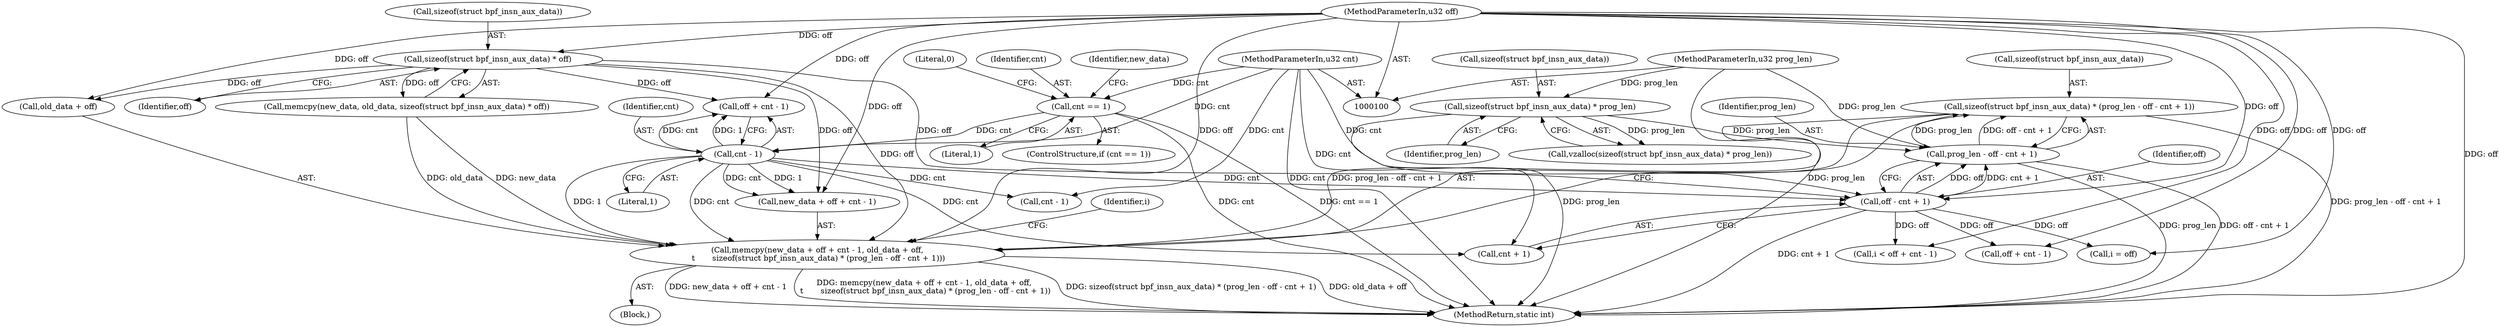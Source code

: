 digraph "0_linux_c131187db2d3fa2f8bf32fdf4e9a4ef805168467@API" {
"1000151" [label="(Call,sizeof(struct bpf_insn_aux_data) * (prog_len - off - cnt + 1))"];
"1000154" [label="(Call,prog_len - off - cnt + 1)"];
"1000123" [label="(Call,sizeof(struct bpf_insn_aux_data) * prog_len)"];
"1000102" [label="(MethodParameterIn,u32 prog_len)"];
"1000156" [label="(Call,off - cnt + 1)"];
"1000103" [label="(MethodParameterIn,u32 off)"];
"1000136" [label="(Call,sizeof(struct bpf_insn_aux_data) * off)"];
"1000145" [label="(Call,cnt - 1)"];
"1000115" [label="(Call,cnt == 1)"];
"1000104" [label="(MethodParameterIn,u32 cnt)"];
"1000140" [label="(Call,memcpy(new_data + off + cnt - 1, old_data + off,\n \t       sizeof(struct bpf_insn_aux_data) * (prog_len - off - cnt + 1)))"];
"1000157" [label="(Identifier,off)"];
"1000154" [label="(Call,prog_len - off - cnt + 1)"];
"1000141" [label="(Call,new_data + off + cnt - 1)"];
"1000162" [label="(Call,i = off)"];
"1000117" [label="(Literal,1)"];
"1000119" [label="(Literal,0)"];
"1000105" [label="(Block,)"];
"1000140" [label="(Call,memcpy(new_data + off + cnt - 1, old_data + off,\n \t       sizeof(struct bpf_insn_aux_data) * (prog_len - off - cnt + 1)))"];
"1000156" [label="(Call,off - cnt + 1)"];
"1000103" [label="(MethodParameterIn,u32 off)"];
"1000115" [label="(Call,cnt == 1)"];
"1000123" [label="(Call,sizeof(struct bpf_insn_aux_data) * prog_len)"];
"1000163" [label="(Identifier,i)"];
"1000155" [label="(Identifier,prog_len)"];
"1000136" [label="(Call,sizeof(struct bpf_insn_aux_data) * off)"];
"1000151" [label="(Call,sizeof(struct bpf_insn_aux_data) * (prog_len - off - cnt + 1))"];
"1000147" [label="(Literal,1)"];
"1000169" [label="(Call,cnt - 1)"];
"1000165" [label="(Call,i < off + cnt - 1)"];
"1000133" [label="(Call,memcpy(new_data, old_data, sizeof(struct bpf_insn_aux_data) * off))"];
"1000145" [label="(Call,cnt - 1)"];
"1000122" [label="(Call,vzalloc(sizeof(struct bpf_insn_aux_data) * prog_len))"];
"1000104" [label="(MethodParameterIn,u32 cnt)"];
"1000152" [label="(Call,sizeof(struct bpf_insn_aux_data))"];
"1000126" [label="(Identifier,prog_len)"];
"1000102" [label="(MethodParameterIn,u32 prog_len)"];
"1000158" [label="(Call,cnt + 1)"];
"1000116" [label="(Identifier,cnt)"];
"1000139" [label="(Identifier,off)"];
"1000167" [label="(Call,off + cnt - 1)"];
"1000137" [label="(Call,sizeof(struct bpf_insn_aux_data))"];
"1000148" [label="(Call,old_data + off)"];
"1000114" [label="(ControlStructure,if (cnt == 1))"];
"1000146" [label="(Identifier,cnt)"];
"1000143" [label="(Call,off + cnt - 1)"];
"1000121" [label="(Identifier,new_data)"];
"1000190" [label="(MethodReturn,static int)"];
"1000124" [label="(Call,sizeof(struct bpf_insn_aux_data))"];
"1000151" -> "1000140"  [label="AST: "];
"1000151" -> "1000154"  [label="CFG: "];
"1000152" -> "1000151"  [label="AST: "];
"1000154" -> "1000151"  [label="AST: "];
"1000140" -> "1000151"  [label="CFG: "];
"1000151" -> "1000190"  [label="DDG: prog_len - off - cnt + 1"];
"1000151" -> "1000140"  [label="DDG: prog_len - off - cnt + 1"];
"1000154" -> "1000151"  [label="DDG: prog_len"];
"1000154" -> "1000151"  [label="DDG: off - cnt + 1"];
"1000154" -> "1000156"  [label="CFG: "];
"1000155" -> "1000154"  [label="AST: "];
"1000156" -> "1000154"  [label="AST: "];
"1000154" -> "1000190"  [label="DDG: prog_len"];
"1000154" -> "1000190"  [label="DDG: off - cnt + 1"];
"1000123" -> "1000154"  [label="DDG: prog_len"];
"1000102" -> "1000154"  [label="DDG: prog_len"];
"1000156" -> "1000154"  [label="DDG: off"];
"1000156" -> "1000154"  [label="DDG: cnt + 1"];
"1000123" -> "1000122"  [label="AST: "];
"1000123" -> "1000126"  [label="CFG: "];
"1000124" -> "1000123"  [label="AST: "];
"1000126" -> "1000123"  [label="AST: "];
"1000122" -> "1000123"  [label="CFG: "];
"1000123" -> "1000190"  [label="DDG: prog_len"];
"1000123" -> "1000122"  [label="DDG: prog_len"];
"1000102" -> "1000123"  [label="DDG: prog_len"];
"1000102" -> "1000100"  [label="AST: "];
"1000102" -> "1000190"  [label="DDG: prog_len"];
"1000156" -> "1000158"  [label="CFG: "];
"1000157" -> "1000156"  [label="AST: "];
"1000158" -> "1000156"  [label="AST: "];
"1000156" -> "1000190"  [label="DDG: cnt + 1"];
"1000103" -> "1000156"  [label="DDG: off"];
"1000136" -> "1000156"  [label="DDG: off"];
"1000145" -> "1000156"  [label="DDG: cnt"];
"1000104" -> "1000156"  [label="DDG: cnt"];
"1000156" -> "1000162"  [label="DDG: off"];
"1000156" -> "1000165"  [label="DDG: off"];
"1000156" -> "1000167"  [label="DDG: off"];
"1000103" -> "1000100"  [label="AST: "];
"1000103" -> "1000190"  [label="DDG: off"];
"1000103" -> "1000136"  [label="DDG: off"];
"1000103" -> "1000140"  [label="DDG: off"];
"1000103" -> "1000141"  [label="DDG: off"];
"1000103" -> "1000143"  [label="DDG: off"];
"1000103" -> "1000148"  [label="DDG: off"];
"1000103" -> "1000162"  [label="DDG: off"];
"1000103" -> "1000165"  [label="DDG: off"];
"1000103" -> "1000167"  [label="DDG: off"];
"1000136" -> "1000133"  [label="AST: "];
"1000136" -> "1000139"  [label="CFG: "];
"1000137" -> "1000136"  [label="AST: "];
"1000139" -> "1000136"  [label="AST: "];
"1000133" -> "1000136"  [label="CFG: "];
"1000136" -> "1000133"  [label="DDG: off"];
"1000136" -> "1000140"  [label="DDG: off"];
"1000136" -> "1000141"  [label="DDG: off"];
"1000136" -> "1000143"  [label="DDG: off"];
"1000136" -> "1000148"  [label="DDG: off"];
"1000145" -> "1000143"  [label="AST: "];
"1000145" -> "1000147"  [label="CFG: "];
"1000146" -> "1000145"  [label="AST: "];
"1000147" -> "1000145"  [label="AST: "];
"1000143" -> "1000145"  [label="CFG: "];
"1000145" -> "1000140"  [label="DDG: cnt"];
"1000145" -> "1000140"  [label="DDG: 1"];
"1000145" -> "1000141"  [label="DDG: cnt"];
"1000145" -> "1000141"  [label="DDG: 1"];
"1000145" -> "1000143"  [label="DDG: cnt"];
"1000145" -> "1000143"  [label="DDG: 1"];
"1000115" -> "1000145"  [label="DDG: cnt"];
"1000104" -> "1000145"  [label="DDG: cnt"];
"1000145" -> "1000158"  [label="DDG: cnt"];
"1000145" -> "1000169"  [label="DDG: cnt"];
"1000115" -> "1000114"  [label="AST: "];
"1000115" -> "1000117"  [label="CFG: "];
"1000116" -> "1000115"  [label="AST: "];
"1000117" -> "1000115"  [label="AST: "];
"1000119" -> "1000115"  [label="CFG: "];
"1000121" -> "1000115"  [label="CFG: "];
"1000115" -> "1000190"  [label="DDG: cnt"];
"1000115" -> "1000190"  [label="DDG: cnt == 1"];
"1000104" -> "1000115"  [label="DDG: cnt"];
"1000104" -> "1000100"  [label="AST: "];
"1000104" -> "1000190"  [label="DDG: cnt"];
"1000104" -> "1000158"  [label="DDG: cnt"];
"1000104" -> "1000169"  [label="DDG: cnt"];
"1000140" -> "1000105"  [label="AST: "];
"1000141" -> "1000140"  [label="AST: "];
"1000148" -> "1000140"  [label="AST: "];
"1000163" -> "1000140"  [label="CFG: "];
"1000140" -> "1000190"  [label="DDG: sizeof(struct bpf_insn_aux_data) * (prog_len - off - cnt + 1)"];
"1000140" -> "1000190"  [label="DDG: old_data + off"];
"1000140" -> "1000190"  [label="DDG: new_data + off + cnt - 1"];
"1000140" -> "1000190"  [label="DDG: memcpy(new_data + off + cnt - 1, old_data + off,\n \t       sizeof(struct bpf_insn_aux_data) * (prog_len - off - cnt + 1))"];
"1000133" -> "1000140"  [label="DDG: new_data"];
"1000133" -> "1000140"  [label="DDG: old_data"];
}
